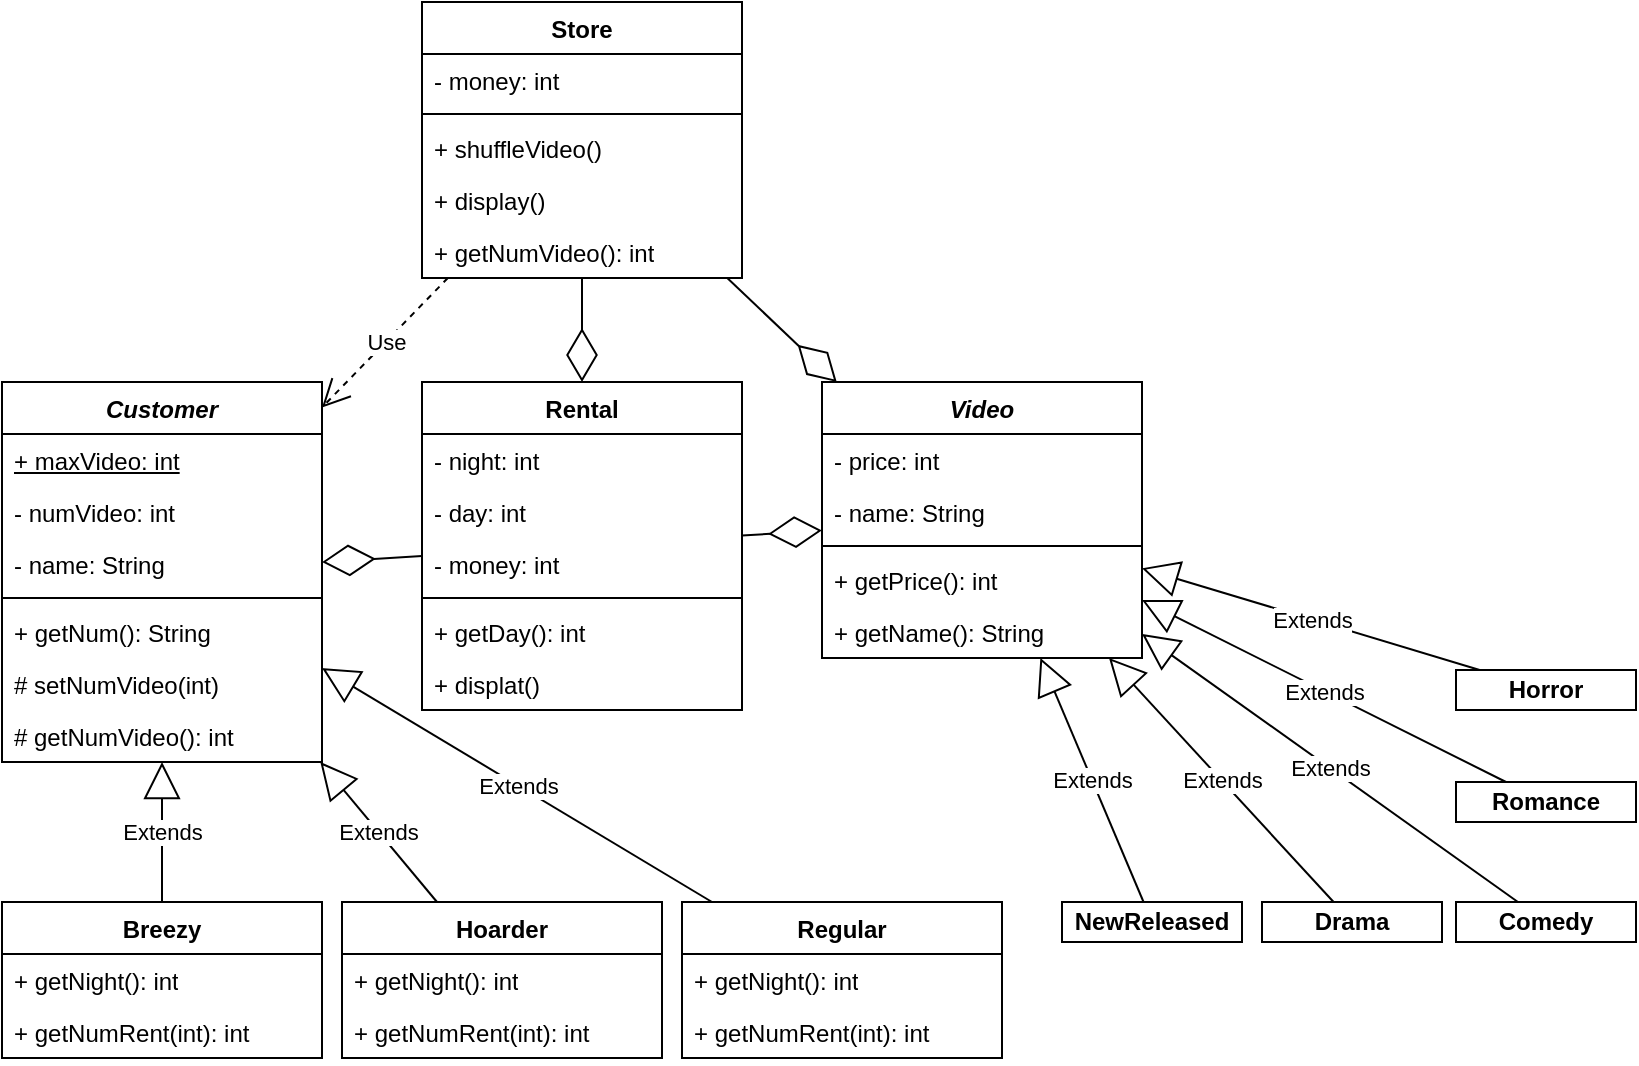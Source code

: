 <mxfile version="24.3.1" type="device">
  <diagram id="C5RBs43oDa-KdzZeNtuy" name="Page-1">
    <mxGraphModel dx="1050" dy="1699" grid="1" gridSize="10" guides="1" tooltips="1" connect="1" arrows="1" fold="1" page="1" pageScale="1" pageWidth="827" pageHeight="1169" math="0" shadow="0">
      <root>
        <mxCell id="WIyWlLk6GJQsqaUBKTNV-0" />
        <mxCell id="WIyWlLk6GJQsqaUBKTNV-1" parent="WIyWlLk6GJQsqaUBKTNV-0" />
        <mxCell id="ErPTHROgM1cv5O4j1kt6-14" value="&lt;i&gt;Customer&lt;/i&gt;" style="swimlane;fontStyle=1;align=center;verticalAlign=top;childLayout=stackLayout;horizontal=1;startSize=26;horizontalStack=0;resizeParent=1;resizeParentMax=0;resizeLast=0;collapsible=1;marginBottom=0;whiteSpace=wrap;html=1;" vertex="1" parent="WIyWlLk6GJQsqaUBKTNV-1">
          <mxGeometry x="10" y="10" width="160" height="190" as="geometry" />
        </mxCell>
        <mxCell id="ErPTHROgM1cv5O4j1kt6-15" value="&lt;u&gt;+ maxVideo: int&lt;/u&gt;" style="text;strokeColor=none;fillColor=none;align=left;verticalAlign=top;spacingLeft=4;spacingRight=4;overflow=hidden;rotatable=0;points=[[0,0.5],[1,0.5]];portConstraint=eastwest;whiteSpace=wrap;html=1;" vertex="1" parent="ErPTHROgM1cv5O4j1kt6-14">
          <mxGeometry y="26" width="160" height="26" as="geometry" />
        </mxCell>
        <mxCell id="ErPTHROgM1cv5O4j1kt6-18" value="- numVideo: int" style="text;strokeColor=none;fillColor=none;align=left;verticalAlign=top;spacingLeft=4;spacingRight=4;overflow=hidden;rotatable=0;points=[[0,0.5],[1,0.5]];portConstraint=eastwest;whiteSpace=wrap;html=1;" vertex="1" parent="ErPTHROgM1cv5O4j1kt6-14">
          <mxGeometry y="52" width="160" height="26" as="geometry" />
        </mxCell>
        <mxCell id="ErPTHROgM1cv5O4j1kt6-19" value="- name: String" style="text;strokeColor=none;fillColor=none;align=left;verticalAlign=top;spacingLeft=4;spacingRight=4;overflow=hidden;rotatable=0;points=[[0,0.5],[1,0.5]];portConstraint=eastwest;whiteSpace=wrap;html=1;" vertex="1" parent="ErPTHROgM1cv5O4j1kt6-14">
          <mxGeometry y="78" width="160" height="26" as="geometry" />
        </mxCell>
        <mxCell id="ErPTHROgM1cv5O4j1kt6-16" value="" style="line;strokeWidth=1;fillColor=none;align=left;verticalAlign=middle;spacingTop=-1;spacingLeft=3;spacingRight=3;rotatable=0;labelPosition=right;points=[];portConstraint=eastwest;strokeColor=inherit;" vertex="1" parent="ErPTHROgM1cv5O4j1kt6-14">
          <mxGeometry y="104" width="160" height="8" as="geometry" />
        </mxCell>
        <mxCell id="ErPTHROgM1cv5O4j1kt6-25" value="+ getNum(): String" style="text;strokeColor=none;fillColor=none;align=left;verticalAlign=top;spacingLeft=4;spacingRight=4;overflow=hidden;rotatable=0;points=[[0,0.5],[1,0.5]];portConstraint=eastwest;whiteSpace=wrap;html=1;" vertex="1" parent="ErPTHROgM1cv5O4j1kt6-14">
          <mxGeometry y="112" width="160" height="26" as="geometry" />
        </mxCell>
        <mxCell id="ErPTHROgM1cv5O4j1kt6-17" value="# setNumVideo(int)" style="text;strokeColor=none;fillColor=none;align=left;verticalAlign=top;spacingLeft=4;spacingRight=4;overflow=hidden;rotatable=0;points=[[0,0.5],[1,0.5]];portConstraint=eastwest;whiteSpace=wrap;html=1;" vertex="1" parent="ErPTHROgM1cv5O4j1kt6-14">
          <mxGeometry y="138" width="160" height="26" as="geometry" />
        </mxCell>
        <mxCell id="ErPTHROgM1cv5O4j1kt6-20" value="# getNumVideo(): int" style="text;strokeColor=none;fillColor=none;align=left;verticalAlign=top;spacingLeft=4;spacingRight=4;overflow=hidden;rotatable=0;points=[[0,0.5],[1,0.5]];portConstraint=eastwest;whiteSpace=wrap;html=1;" vertex="1" parent="ErPTHROgM1cv5O4j1kt6-14">
          <mxGeometry y="164" width="160" height="26" as="geometry" />
        </mxCell>
        <mxCell id="ErPTHROgM1cv5O4j1kt6-26" value="Breezy" style="swimlane;fontStyle=1;align=center;verticalAlign=top;childLayout=stackLayout;horizontal=1;startSize=26;horizontalStack=0;resizeParent=1;resizeParentMax=0;resizeLast=0;collapsible=1;marginBottom=0;whiteSpace=wrap;html=1;" vertex="1" parent="WIyWlLk6GJQsqaUBKTNV-1">
          <mxGeometry x="10" y="270" width="160" height="78" as="geometry" />
        </mxCell>
        <mxCell id="ErPTHROgM1cv5O4j1kt6-31" value="+ getNight(): int" style="text;strokeColor=none;fillColor=none;align=left;verticalAlign=top;spacingLeft=4;spacingRight=4;overflow=hidden;rotatable=0;points=[[0,0.5],[1,0.5]];portConstraint=eastwest;whiteSpace=wrap;html=1;" vertex="1" parent="ErPTHROgM1cv5O4j1kt6-26">
          <mxGeometry y="26" width="160" height="26" as="geometry" />
        </mxCell>
        <mxCell id="ErPTHROgM1cv5O4j1kt6-29" value="+ getNumRent(int): int" style="text;strokeColor=none;fillColor=none;align=left;verticalAlign=top;spacingLeft=4;spacingRight=4;overflow=hidden;rotatable=0;points=[[0,0.5],[1,0.5]];portConstraint=eastwest;whiteSpace=wrap;html=1;" vertex="1" parent="ErPTHROgM1cv5O4j1kt6-26">
          <mxGeometry y="52" width="160" height="26" as="geometry" />
        </mxCell>
        <mxCell id="ErPTHROgM1cv5O4j1kt6-30" value="Extends" style="endArrow=block;endSize=16;endFill=0;html=1;rounded=0;" edge="1" parent="WIyWlLk6GJQsqaUBKTNV-1" source="ErPTHROgM1cv5O4j1kt6-26" target="ErPTHROgM1cv5O4j1kt6-14">
          <mxGeometry x="-0.0" width="160" relative="1" as="geometry">
            <mxPoint x="190" y="760" as="sourcePoint" />
            <mxPoint x="310" y="750" as="targetPoint" />
            <mxPoint as="offset" />
          </mxGeometry>
        </mxCell>
        <mxCell id="ErPTHROgM1cv5O4j1kt6-33" value="Hoarder" style="swimlane;fontStyle=1;align=center;verticalAlign=top;childLayout=stackLayout;horizontal=1;startSize=26;horizontalStack=0;resizeParent=1;resizeParentMax=0;resizeLast=0;collapsible=1;marginBottom=0;whiteSpace=wrap;html=1;" vertex="1" parent="WIyWlLk6GJQsqaUBKTNV-1">
          <mxGeometry x="180" y="270" width="160" height="78" as="geometry" />
        </mxCell>
        <mxCell id="ErPTHROgM1cv5O4j1kt6-35" value="+ getNight(): int" style="text;strokeColor=none;fillColor=none;align=left;verticalAlign=top;spacingLeft=4;spacingRight=4;overflow=hidden;rotatable=0;points=[[0,0.5],[1,0.5]];portConstraint=eastwest;whiteSpace=wrap;html=1;" vertex="1" parent="ErPTHROgM1cv5O4j1kt6-33">
          <mxGeometry y="26" width="160" height="26" as="geometry" />
        </mxCell>
        <mxCell id="ErPTHROgM1cv5O4j1kt6-36" value="+ getNumRent(int): int" style="text;strokeColor=none;fillColor=none;align=left;verticalAlign=top;spacingLeft=4;spacingRight=4;overflow=hidden;rotatable=0;points=[[0,0.5],[1,0.5]];portConstraint=eastwest;whiteSpace=wrap;html=1;" vertex="1" parent="ErPTHROgM1cv5O4j1kt6-33">
          <mxGeometry y="52" width="160" height="26" as="geometry" />
        </mxCell>
        <mxCell id="ErPTHROgM1cv5O4j1kt6-37" value="Extends" style="endArrow=block;endSize=16;endFill=0;html=1;rounded=0;" edge="1" parent="WIyWlLk6GJQsqaUBKTNV-1" source="ErPTHROgM1cv5O4j1kt6-33" target="ErPTHROgM1cv5O4j1kt6-14">
          <mxGeometry width="160" relative="1" as="geometry">
            <mxPoint x="200" y="770" as="sourcePoint" />
            <mxPoint x="410" y="740" as="targetPoint" />
            <mxPoint as="offset" />
          </mxGeometry>
        </mxCell>
        <mxCell id="ErPTHROgM1cv5O4j1kt6-38" value="Regular" style="swimlane;fontStyle=1;align=center;verticalAlign=top;childLayout=stackLayout;horizontal=1;startSize=26;horizontalStack=0;resizeParent=1;resizeParentMax=0;resizeLast=0;collapsible=1;marginBottom=0;whiteSpace=wrap;html=1;" vertex="1" parent="WIyWlLk6GJQsqaUBKTNV-1">
          <mxGeometry x="350" y="270" width="160" height="78" as="geometry" />
        </mxCell>
        <mxCell id="ErPTHROgM1cv5O4j1kt6-40" value="+ getNight(): int" style="text;strokeColor=none;fillColor=none;align=left;verticalAlign=top;spacingLeft=4;spacingRight=4;overflow=hidden;rotatable=0;points=[[0,0.5],[1,0.5]];portConstraint=eastwest;whiteSpace=wrap;html=1;" vertex="1" parent="ErPTHROgM1cv5O4j1kt6-38">
          <mxGeometry y="26" width="160" height="26" as="geometry" />
        </mxCell>
        <mxCell id="ErPTHROgM1cv5O4j1kt6-41" value="+ getNumRent(int): int" style="text;strokeColor=none;fillColor=none;align=left;verticalAlign=top;spacingLeft=4;spacingRight=4;overflow=hidden;rotatable=0;points=[[0,0.5],[1,0.5]];portConstraint=eastwest;whiteSpace=wrap;html=1;" vertex="1" parent="ErPTHROgM1cv5O4j1kt6-38">
          <mxGeometry y="52" width="160" height="26" as="geometry" />
        </mxCell>
        <mxCell id="ErPTHROgM1cv5O4j1kt6-42" value="Extends" style="endArrow=block;endSize=16;endFill=0;html=1;rounded=0;" edge="1" parent="WIyWlLk6GJQsqaUBKTNV-1" source="ErPTHROgM1cv5O4j1kt6-38" target="ErPTHROgM1cv5O4j1kt6-14">
          <mxGeometry x="-0.0" width="160" relative="1" as="geometry">
            <mxPoint x="580" y="795" as="sourcePoint" />
            <mxPoint x="480" y="740" as="targetPoint" />
            <mxPoint as="offset" />
          </mxGeometry>
        </mxCell>
        <mxCell id="ErPTHROgM1cv5O4j1kt6-56" value="" style="endArrow=diamondThin;endFill=0;endSize=24;html=1;rounded=0;" edge="1" parent="WIyWlLk6GJQsqaUBKTNV-1" source="ErPTHROgM1cv5O4j1kt6-44" target="ErPTHROgM1cv5O4j1kt6-14">
          <mxGeometry width="160" relative="1" as="geometry">
            <mxPoint x="640" y="540" as="sourcePoint" />
            <mxPoint x="290" y="594.469" as="targetPoint" />
          </mxGeometry>
        </mxCell>
        <mxCell id="ErPTHROgM1cv5O4j1kt6-63" value="" style="endArrow=diamondThin;endFill=0;endSize=24;html=1;rounded=0;" edge="1" parent="WIyWlLk6GJQsqaUBKTNV-1" source="ErPTHROgM1cv5O4j1kt6-44" target="ErPTHROgM1cv5O4j1kt6-64">
          <mxGeometry width="160" relative="1" as="geometry">
            <mxPoint x="210" y="653" as="sourcePoint" />
            <mxPoint x="91.694" y="900" as="targetPoint" />
          </mxGeometry>
        </mxCell>
        <mxCell id="ErPTHROgM1cv5O4j1kt6-64" value="&lt;i&gt;Video&lt;/i&gt;" style="swimlane;fontStyle=1;align=center;verticalAlign=top;childLayout=stackLayout;horizontal=1;startSize=26;horizontalStack=0;resizeParent=1;resizeParentMax=0;resizeLast=0;collapsible=1;marginBottom=0;whiteSpace=wrap;html=1;" vertex="1" parent="WIyWlLk6GJQsqaUBKTNV-1">
          <mxGeometry x="420" y="10" width="160" height="138" as="geometry" />
        </mxCell>
        <mxCell id="ErPTHROgM1cv5O4j1kt6-65" value="- price: int" style="text;strokeColor=none;fillColor=none;align=left;verticalAlign=top;spacingLeft=4;spacingRight=4;overflow=hidden;rotatable=0;points=[[0,0.5],[1,0.5]];portConstraint=eastwest;whiteSpace=wrap;html=1;" vertex="1" parent="ErPTHROgM1cv5O4j1kt6-64">
          <mxGeometry y="26" width="160" height="26" as="geometry" />
        </mxCell>
        <mxCell id="ErPTHROgM1cv5O4j1kt6-68" value="- name: String" style="text;strokeColor=none;fillColor=none;align=left;verticalAlign=top;spacingLeft=4;spacingRight=4;overflow=hidden;rotatable=0;points=[[0,0.5],[1,0.5]];portConstraint=eastwest;whiteSpace=wrap;html=1;" vertex="1" parent="ErPTHROgM1cv5O4j1kt6-64">
          <mxGeometry y="52" width="160" height="26" as="geometry" />
        </mxCell>
        <mxCell id="ErPTHROgM1cv5O4j1kt6-66" value="" style="line;strokeWidth=1;fillColor=none;align=left;verticalAlign=middle;spacingTop=-1;spacingLeft=3;spacingRight=3;rotatable=0;labelPosition=right;points=[];portConstraint=eastwest;strokeColor=inherit;" vertex="1" parent="ErPTHROgM1cv5O4j1kt6-64">
          <mxGeometry y="78" width="160" height="8" as="geometry" />
        </mxCell>
        <mxCell id="ErPTHROgM1cv5O4j1kt6-67" value="+ getPrice(): int" style="text;strokeColor=none;fillColor=none;align=left;verticalAlign=top;spacingLeft=4;spacingRight=4;overflow=hidden;rotatable=0;points=[[0,0.5],[1,0.5]];portConstraint=eastwest;whiteSpace=wrap;html=1;" vertex="1" parent="ErPTHROgM1cv5O4j1kt6-64">
          <mxGeometry y="86" width="160" height="26" as="geometry" />
        </mxCell>
        <mxCell id="ErPTHROgM1cv5O4j1kt6-69" value="+ getName(): String" style="text;strokeColor=none;fillColor=none;align=left;verticalAlign=top;spacingLeft=4;spacingRight=4;overflow=hidden;rotatable=0;points=[[0,0.5],[1,0.5]];portConstraint=eastwest;whiteSpace=wrap;html=1;" vertex="1" parent="ErPTHROgM1cv5O4j1kt6-64">
          <mxGeometry y="112" width="160" height="26" as="geometry" />
        </mxCell>
        <mxCell id="ErPTHROgM1cv5O4j1kt6-76" value="&lt;b&gt;NewReleased&lt;/b&gt;" style="html=1;whiteSpace=wrap;" vertex="1" parent="WIyWlLk6GJQsqaUBKTNV-1">
          <mxGeometry x="540" y="270" width="90" height="20" as="geometry" />
        </mxCell>
        <mxCell id="ErPTHROgM1cv5O4j1kt6-79" value="&lt;b&gt;Horror&lt;/b&gt;" style="html=1;whiteSpace=wrap;" vertex="1" parent="WIyWlLk6GJQsqaUBKTNV-1">
          <mxGeometry x="737" y="154" width="90" height="20" as="geometry" />
        </mxCell>
        <mxCell id="ErPTHROgM1cv5O4j1kt6-80" value="&lt;b&gt;Romance&lt;/b&gt;" style="html=1;whiteSpace=wrap;" vertex="1" parent="WIyWlLk6GJQsqaUBKTNV-1">
          <mxGeometry x="737" y="210" width="90" height="20" as="geometry" />
        </mxCell>
        <mxCell id="ErPTHROgM1cv5O4j1kt6-81" value="&lt;b&gt;Drama&lt;/b&gt;" style="html=1;whiteSpace=wrap;" vertex="1" parent="WIyWlLk6GJQsqaUBKTNV-1">
          <mxGeometry x="640" y="270" width="90" height="20" as="geometry" />
        </mxCell>
        <mxCell id="ErPTHROgM1cv5O4j1kt6-82" value="&lt;b&gt;Comedy&lt;/b&gt;" style="html=1;whiteSpace=wrap;" vertex="1" parent="WIyWlLk6GJQsqaUBKTNV-1">
          <mxGeometry x="737" y="270" width="90" height="20" as="geometry" />
        </mxCell>
        <mxCell id="ErPTHROgM1cv5O4j1kt6-89" value="Extends" style="endArrow=block;endSize=16;endFill=0;html=1;rounded=0;" edge="1" parent="WIyWlLk6GJQsqaUBKTNV-1" source="ErPTHROgM1cv5O4j1kt6-81" target="ErPTHROgM1cv5O4j1kt6-64">
          <mxGeometry x="-0.0" width="160" relative="1" as="geometry">
            <mxPoint x="530" y="1070" as="sourcePoint" />
            <mxPoint x="456" y="1000" as="targetPoint" />
            <mxPoint as="offset" />
          </mxGeometry>
        </mxCell>
        <mxCell id="ErPTHROgM1cv5O4j1kt6-95" value="Extends" style="endArrow=block;endSize=16;endFill=0;html=1;rounded=0;" edge="1" parent="WIyWlLk6GJQsqaUBKTNV-1" source="ErPTHROgM1cv5O4j1kt6-76" target="ErPTHROgM1cv5O4j1kt6-64">
          <mxGeometry x="-0.0" width="160" relative="1" as="geometry">
            <mxPoint x="550" y="1030" as="sourcePoint" />
            <mxPoint x="470" y="970" as="targetPoint" />
            <mxPoint as="offset" />
          </mxGeometry>
        </mxCell>
        <mxCell id="ErPTHROgM1cv5O4j1kt6-96" value="Extends" style="endArrow=block;endSize=16;endFill=0;html=1;rounded=0;" edge="1" parent="WIyWlLk6GJQsqaUBKTNV-1" source="ErPTHROgM1cv5O4j1kt6-80" target="ErPTHROgM1cv5O4j1kt6-64">
          <mxGeometry x="-0.0" width="160" relative="1" as="geometry">
            <mxPoint x="602" y="1000" as="sourcePoint" />
            <mxPoint x="528" y="930" as="targetPoint" />
            <mxPoint as="offset" />
          </mxGeometry>
        </mxCell>
        <mxCell id="ErPTHROgM1cv5O4j1kt6-97" value="Extends" style="endArrow=block;endSize=16;endFill=0;html=1;rounded=0;" edge="1" parent="WIyWlLk6GJQsqaUBKTNV-1" source="ErPTHROgM1cv5O4j1kt6-82" target="ErPTHROgM1cv5O4j1kt6-64">
          <mxGeometry x="-0.0" width="160" relative="1" as="geometry">
            <mxPoint x="550" y="1040" as="sourcePoint" />
            <mxPoint x="480" y="980" as="targetPoint" />
            <mxPoint as="offset" />
          </mxGeometry>
        </mxCell>
        <mxCell id="ErPTHROgM1cv5O4j1kt6-98" value="Extends" style="endArrow=block;endSize=16;endFill=0;html=1;rounded=0;" edge="1" parent="WIyWlLk6GJQsqaUBKTNV-1" source="ErPTHROgM1cv5O4j1kt6-79" target="ErPTHROgM1cv5O4j1kt6-64">
          <mxGeometry x="-0.0" width="160" relative="1" as="geometry">
            <mxPoint x="622" y="1020" as="sourcePoint" />
            <mxPoint x="500" y="980" as="targetPoint" />
            <mxPoint as="offset" />
          </mxGeometry>
        </mxCell>
        <mxCell id="ErPTHROgM1cv5O4j1kt6-99" value="Store" style="swimlane;fontStyle=1;align=center;verticalAlign=top;childLayout=stackLayout;horizontal=1;startSize=26;horizontalStack=0;resizeParent=1;resizeParentMax=0;resizeLast=0;collapsible=1;marginBottom=0;whiteSpace=wrap;html=1;" vertex="1" parent="WIyWlLk6GJQsqaUBKTNV-1">
          <mxGeometry x="220" y="-180" width="160" height="138" as="geometry" />
        </mxCell>
        <mxCell id="ErPTHROgM1cv5O4j1kt6-100" value="- money: int" style="text;strokeColor=none;fillColor=none;align=left;verticalAlign=top;spacingLeft=4;spacingRight=4;overflow=hidden;rotatable=0;points=[[0,0.5],[1,0.5]];portConstraint=eastwest;whiteSpace=wrap;html=1;" vertex="1" parent="ErPTHROgM1cv5O4j1kt6-99">
          <mxGeometry y="26" width="160" height="26" as="geometry" />
        </mxCell>
        <mxCell id="ErPTHROgM1cv5O4j1kt6-101" value="" style="line;strokeWidth=1;fillColor=none;align=left;verticalAlign=middle;spacingTop=-1;spacingLeft=3;spacingRight=3;rotatable=0;labelPosition=right;points=[];portConstraint=eastwest;strokeColor=inherit;" vertex="1" parent="ErPTHROgM1cv5O4j1kt6-99">
          <mxGeometry y="52" width="160" height="8" as="geometry" />
        </mxCell>
        <mxCell id="ErPTHROgM1cv5O4j1kt6-102" value="+ shuffleVideo()" style="text;strokeColor=none;fillColor=none;align=left;verticalAlign=top;spacingLeft=4;spacingRight=4;overflow=hidden;rotatable=0;points=[[0,0.5],[1,0.5]];portConstraint=eastwest;whiteSpace=wrap;html=1;" vertex="1" parent="ErPTHROgM1cv5O4j1kt6-99">
          <mxGeometry y="60" width="160" height="26" as="geometry" />
        </mxCell>
        <mxCell id="ErPTHROgM1cv5O4j1kt6-107" value="+ display()" style="text;strokeColor=none;fillColor=none;align=left;verticalAlign=top;spacingLeft=4;spacingRight=4;overflow=hidden;rotatable=0;points=[[0,0.5],[1,0.5]];portConstraint=eastwest;whiteSpace=wrap;html=1;" vertex="1" parent="ErPTHROgM1cv5O4j1kt6-99">
          <mxGeometry y="86" width="160" height="26" as="geometry" />
        </mxCell>
        <mxCell id="ErPTHROgM1cv5O4j1kt6-106" value="+ getNumVideo(): int" style="text;strokeColor=none;fillColor=none;align=left;verticalAlign=top;spacingLeft=4;spacingRight=4;overflow=hidden;rotatable=0;points=[[0,0.5],[1,0.5]];portConstraint=eastwest;whiteSpace=wrap;html=1;" vertex="1" parent="ErPTHROgM1cv5O4j1kt6-99">
          <mxGeometry y="112" width="160" height="26" as="geometry" />
        </mxCell>
        <mxCell id="ErPTHROgM1cv5O4j1kt6-103" value="" style="endArrow=diamondThin;endFill=0;endSize=24;html=1;rounded=0;" edge="1" parent="WIyWlLk6GJQsqaUBKTNV-1" source="ErPTHROgM1cv5O4j1kt6-99" target="ErPTHROgM1cv5O4j1kt6-44">
          <mxGeometry width="160" relative="1" as="geometry">
            <mxPoint x="520" y="910" as="sourcePoint" />
            <mxPoint x="590" y="360" as="targetPoint" />
          </mxGeometry>
        </mxCell>
        <mxCell id="ErPTHROgM1cv5O4j1kt6-104" value="" style="endArrow=diamondThin;endFill=0;endSize=24;html=1;rounded=0;" edge="1" parent="WIyWlLk6GJQsqaUBKTNV-1" source="ErPTHROgM1cv5O4j1kt6-99" target="ErPTHROgM1cv5O4j1kt6-64">
          <mxGeometry width="160" relative="1" as="geometry">
            <mxPoint x="657" y="976" as="sourcePoint" />
            <mxPoint x="668" y="1169" as="targetPoint" />
          </mxGeometry>
        </mxCell>
        <mxCell id="ErPTHROgM1cv5O4j1kt6-44" value="Rental" style="swimlane;fontStyle=1;align=center;verticalAlign=top;childLayout=stackLayout;horizontal=1;startSize=26;horizontalStack=0;resizeParent=1;resizeParentMax=0;resizeLast=0;collapsible=1;marginBottom=0;whiteSpace=wrap;html=1;" vertex="1" parent="WIyWlLk6GJQsqaUBKTNV-1">
          <mxGeometry x="220" y="10" width="160" height="164" as="geometry" />
        </mxCell>
        <mxCell id="ErPTHROgM1cv5O4j1kt6-45" value="- night: int" style="text;strokeColor=none;fillColor=none;align=left;verticalAlign=top;spacingLeft=4;spacingRight=4;overflow=hidden;rotatable=0;points=[[0,0.5],[1,0.5]];portConstraint=eastwest;whiteSpace=wrap;html=1;" vertex="1" parent="ErPTHROgM1cv5O4j1kt6-44">
          <mxGeometry y="26" width="160" height="26" as="geometry" />
        </mxCell>
        <mxCell id="ErPTHROgM1cv5O4j1kt6-48" value="- day: int" style="text;strokeColor=none;fillColor=none;align=left;verticalAlign=top;spacingLeft=4;spacingRight=4;overflow=hidden;rotatable=0;points=[[0,0.5],[1,0.5]];portConstraint=eastwest;whiteSpace=wrap;html=1;" vertex="1" parent="ErPTHROgM1cv5O4j1kt6-44">
          <mxGeometry y="52" width="160" height="26" as="geometry" />
        </mxCell>
        <mxCell id="ErPTHROgM1cv5O4j1kt6-49" value="- money: int" style="text;strokeColor=none;fillColor=none;align=left;verticalAlign=top;spacingLeft=4;spacingRight=4;overflow=hidden;rotatable=0;points=[[0,0.5],[1,0.5]];portConstraint=eastwest;whiteSpace=wrap;html=1;" vertex="1" parent="ErPTHROgM1cv5O4j1kt6-44">
          <mxGeometry y="78" width="160" height="26" as="geometry" />
        </mxCell>
        <mxCell id="ErPTHROgM1cv5O4j1kt6-46" value="" style="line;strokeWidth=1;fillColor=none;align=left;verticalAlign=middle;spacingTop=-1;spacingLeft=3;spacingRight=3;rotatable=0;labelPosition=right;points=[];portConstraint=eastwest;strokeColor=inherit;" vertex="1" parent="ErPTHROgM1cv5O4j1kt6-44">
          <mxGeometry y="104" width="160" height="8" as="geometry" />
        </mxCell>
        <mxCell id="ErPTHROgM1cv5O4j1kt6-47" value="+ getDay(): int" style="text;strokeColor=none;fillColor=none;align=left;verticalAlign=top;spacingLeft=4;spacingRight=4;overflow=hidden;rotatable=0;points=[[0,0.5],[1,0.5]];portConstraint=eastwest;whiteSpace=wrap;html=1;" vertex="1" parent="ErPTHROgM1cv5O4j1kt6-44">
          <mxGeometry y="112" width="160" height="26" as="geometry" />
        </mxCell>
        <mxCell id="ErPTHROgM1cv5O4j1kt6-62" value="+ displat()" style="text;strokeColor=none;fillColor=none;align=left;verticalAlign=top;spacingLeft=4;spacingRight=4;overflow=hidden;rotatable=0;points=[[0,0.5],[1,0.5]];portConstraint=eastwest;whiteSpace=wrap;html=1;" vertex="1" parent="ErPTHROgM1cv5O4j1kt6-44">
          <mxGeometry y="138" width="160" height="26" as="geometry" />
        </mxCell>
        <mxCell id="ErPTHROgM1cv5O4j1kt6-109" value="Use" style="endArrow=open;endSize=12;dashed=1;html=1;rounded=0;" edge="1" parent="WIyWlLk6GJQsqaUBKTNV-1" source="ErPTHROgM1cv5O4j1kt6-99" target="ErPTHROgM1cv5O4j1kt6-14">
          <mxGeometry width="160" relative="1" as="geometry">
            <mxPoint x="90" y="970" as="sourcePoint" />
            <mxPoint x="340" y="170" as="targetPoint" />
          </mxGeometry>
        </mxCell>
      </root>
    </mxGraphModel>
  </diagram>
</mxfile>
